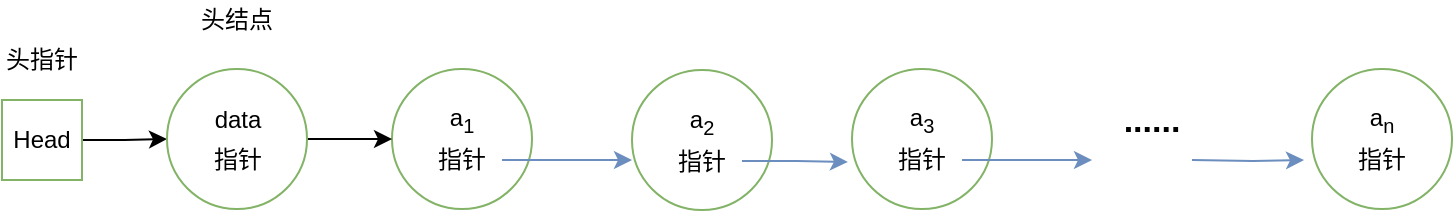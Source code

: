 <mxfile version="11.1.4" type="device"><diagram id="tVluWKS2jPVFB89L_G-C" name="Page-1"><mxGraphModel dx="946" dy="605" grid="1" gridSize="10" guides="1" tooltips="1" connect="1" arrows="1" fold="1" page="1" pageScale="1" pageWidth="827" pageHeight="1169" math="0" shadow="0"><root><mxCell id="0"/><mxCell id="1" parent="0"/><mxCell id="zSOsYJqMUs1xYSfctCo9-1" value="" style="ellipse;whiteSpace=wrap;html=1;aspect=fixed;fillColor=#FFFFFF;strokeColor=#82b366;" vertex="1" parent="1"><mxGeometry x="240" y="97.5" width="70" height="70" as="geometry"/></mxCell><mxCell id="zSOsYJqMUs1xYSfctCo9-39" style="edgeStyle=orthogonalEdgeStyle;rounded=0;orthogonalLoop=1;jettySize=auto;html=1;entryX=0;entryY=0.5;entryDx=0;entryDy=0;fontSize=12;" edge="1" parent="1" source="zSOsYJqMUs1xYSfctCo9-2" target="zSOsYJqMUs1xYSfctCo9-35"><mxGeometry relative="1" as="geometry"/></mxCell><mxCell id="zSOsYJqMUs1xYSfctCo9-2" value="Head" style="rounded=0;whiteSpace=wrap;html=1;fillColor=#FFFFFF;strokeColor=#82b366;" vertex="1" parent="1"><mxGeometry x="45" y="113" width="40" height="40" as="geometry"/></mxCell><mxCell id="zSOsYJqMUs1xYSfctCo9-3" value="头指针" style="text;html=1;strokeColor=none;fillColor=none;align=center;verticalAlign=middle;whiteSpace=wrap;rounded=0;" vertex="1" parent="1"><mxGeometry x="45" y="82.5" width="40" height="20" as="geometry"/></mxCell><mxCell id="zSOsYJqMUs1xYSfctCo9-6" value="......" style="text;html=1;strokeColor=none;fillColor=none;align=center;verticalAlign=middle;whiteSpace=wrap;rounded=0;fontSize=17;fontStyle=1" vertex="1" parent="1"><mxGeometry x="600" y="113.5" width="40" height="20" as="geometry"/></mxCell><mxCell id="zSOsYJqMUs1xYSfctCo9-13" value="a&lt;sub&gt;1&lt;/sub&gt;" style="text;html=1;strokeColor=none;fillColor=none;align=center;verticalAlign=middle;whiteSpace=wrap;rounded=0;fontSize=12;" vertex="1" parent="1"><mxGeometry x="255" y="113" width="40" height="20" as="geometry"/></mxCell><mxCell id="zSOsYJqMUs1xYSfctCo9-28" style="edgeStyle=orthogonalEdgeStyle;rounded=0;orthogonalLoop=1;jettySize=auto;html=1;entryX=0;entryY=0.643;entryDx=0;entryDy=0;entryPerimeter=0;fontSize=12;fillColor=#dae8fc;strokeColor=#6c8ebf;" edge="1" parent="1" source="zSOsYJqMUs1xYSfctCo9-14" target="zSOsYJqMUs1xYSfctCo9-18"><mxGeometry relative="1" as="geometry"/></mxCell><mxCell id="zSOsYJqMUs1xYSfctCo9-14" value="指针" style="text;html=1;strokeColor=none;fillColor=none;align=center;verticalAlign=middle;whiteSpace=wrap;rounded=0;fontSize=12;" vertex="1" parent="1"><mxGeometry x="255" y="133" width="40" height="20" as="geometry"/></mxCell><mxCell id="zSOsYJqMUs1xYSfctCo9-18" value="" style="ellipse;whiteSpace=wrap;html=1;aspect=fixed;fillColor=#FFFFFF;strokeColor=#82b366;" vertex="1" parent="1"><mxGeometry x="360" y="98" width="70" height="70" as="geometry"/></mxCell><mxCell id="zSOsYJqMUs1xYSfctCo9-19" value="a&lt;sub&gt;2&lt;/sub&gt;" style="text;html=1;strokeColor=none;fillColor=none;align=center;verticalAlign=middle;whiteSpace=wrap;rounded=0;fontSize=12;" vertex="1" parent="1"><mxGeometry x="375" y="113.5" width="40" height="20" as="geometry"/></mxCell><mxCell id="zSOsYJqMUs1xYSfctCo9-29" style="edgeStyle=orthogonalEdgeStyle;rounded=0;orthogonalLoop=1;jettySize=auto;html=1;entryX=-0.029;entryY=0.664;entryDx=0;entryDy=0;entryPerimeter=0;fontSize=12;fillColor=#dae8fc;strokeColor=#6c8ebf;" edge="1" parent="1" source="zSOsYJqMUs1xYSfctCo9-20" target="zSOsYJqMUs1xYSfctCo9-21"><mxGeometry relative="1" as="geometry"/></mxCell><mxCell id="zSOsYJqMUs1xYSfctCo9-20" value="指针" style="text;html=1;strokeColor=none;fillColor=none;align=center;verticalAlign=middle;whiteSpace=wrap;rounded=0;fontSize=12;" vertex="1" parent="1"><mxGeometry x="375" y="133.5" width="40" height="20" as="geometry"/></mxCell><mxCell id="zSOsYJqMUs1xYSfctCo9-21" value="" style="ellipse;whiteSpace=wrap;html=1;aspect=fixed;fillColor=#FFFFFF;strokeColor=#82b366;" vertex="1" parent="1"><mxGeometry x="470" y="97.5" width="70" height="70" as="geometry"/></mxCell><mxCell id="zSOsYJqMUs1xYSfctCo9-22" value="a&lt;sub&gt;3&lt;/sub&gt;" style="text;html=1;strokeColor=none;fillColor=none;align=center;verticalAlign=middle;whiteSpace=wrap;rounded=0;fontSize=12;" vertex="1" parent="1"><mxGeometry x="485" y="113" width="40" height="20" as="geometry"/></mxCell><mxCell id="zSOsYJqMUs1xYSfctCo9-30" style="edgeStyle=orthogonalEdgeStyle;rounded=0;orthogonalLoop=1;jettySize=auto;html=1;fontSize=12;fillColor=#dae8fc;strokeColor=#6c8ebf;" edge="1" parent="1" source="zSOsYJqMUs1xYSfctCo9-23"><mxGeometry relative="1" as="geometry"><mxPoint x="590" y="143" as="targetPoint"/></mxGeometry></mxCell><mxCell id="zSOsYJqMUs1xYSfctCo9-23" value="指针" style="text;html=1;strokeColor=none;fillColor=none;align=center;verticalAlign=middle;whiteSpace=wrap;rounded=0;fontSize=12;" vertex="1" parent="1"><mxGeometry x="485" y="133" width="40" height="20" as="geometry"/></mxCell><mxCell id="zSOsYJqMUs1xYSfctCo9-24" value="" style="ellipse;whiteSpace=wrap;html=1;aspect=fixed;fillColor=#FFFFFF;strokeColor=#82b366;" vertex="1" parent="1"><mxGeometry x="700" y="97.5" width="70" height="70" as="geometry"/></mxCell><mxCell id="zSOsYJqMUs1xYSfctCo9-25" value="a&lt;sub&gt;n&lt;/sub&gt;" style="text;html=1;strokeColor=none;fillColor=none;align=center;verticalAlign=middle;whiteSpace=wrap;rounded=0;fontSize=12;" vertex="1" parent="1"><mxGeometry x="715" y="113" width="40" height="20" as="geometry"/></mxCell><mxCell id="zSOsYJqMUs1xYSfctCo9-26" value="指针" style="text;html=1;strokeColor=none;fillColor=none;align=center;verticalAlign=middle;whiteSpace=wrap;rounded=0;fontSize=12;" vertex="1" parent="1"><mxGeometry x="715" y="133" width="40" height="20" as="geometry"/></mxCell><mxCell id="zSOsYJqMUs1xYSfctCo9-31" style="edgeStyle=orthogonalEdgeStyle;rounded=0;orthogonalLoop=1;jettySize=auto;html=1;fontSize=12;fillColor=#dae8fc;strokeColor=#6c8ebf;entryX=-0.057;entryY=0.65;entryDx=0;entryDy=0;entryPerimeter=0;" edge="1" parent="1" target="zSOsYJqMUs1xYSfctCo9-24"><mxGeometry relative="1" as="geometry"><mxPoint x="600" y="153" as="targetPoint"/><mxPoint x="640" y="143" as="sourcePoint"/></mxGeometry></mxCell><mxCell id="zSOsYJqMUs1xYSfctCo9-40" style="edgeStyle=orthogonalEdgeStyle;rounded=0;orthogonalLoop=1;jettySize=auto;html=1;entryX=0;entryY=0.5;entryDx=0;entryDy=0;fontSize=12;" edge="1" parent="1" source="zSOsYJqMUs1xYSfctCo9-35" target="zSOsYJqMUs1xYSfctCo9-1"><mxGeometry relative="1" as="geometry"/></mxCell><mxCell id="zSOsYJqMUs1xYSfctCo9-35" value="" style="ellipse;whiteSpace=wrap;html=1;aspect=fixed;fillColor=#FFFFFF;strokeColor=#82b366;" vertex="1" parent="1"><mxGeometry x="127.5" y="97.5" width="70" height="70" as="geometry"/></mxCell><mxCell id="zSOsYJqMUs1xYSfctCo9-36" value="data" style="text;html=1;strokeColor=none;fillColor=none;align=center;verticalAlign=middle;whiteSpace=wrap;rounded=0;fontSize=12;" vertex="1" parent="1"><mxGeometry x="142.5" y="113" width="40" height="20" as="geometry"/></mxCell><mxCell id="zSOsYJqMUs1xYSfctCo9-37" value="指针" style="text;html=1;strokeColor=none;fillColor=none;align=center;verticalAlign=middle;whiteSpace=wrap;rounded=0;fontSize=12;" vertex="1" parent="1"><mxGeometry x="142.5" y="133" width="40" height="20" as="geometry"/></mxCell><mxCell id="zSOsYJqMUs1xYSfctCo9-38" value="头结点" style="text;html=1;strokeColor=none;fillColor=none;align=center;verticalAlign=middle;whiteSpace=wrap;rounded=0;fontSize=12;fontStyle=0" vertex="1" parent="1"><mxGeometry x="135" y="63" width="55" height="20" as="geometry"/></mxCell></root></mxGraphModel></diagram></mxfile>
